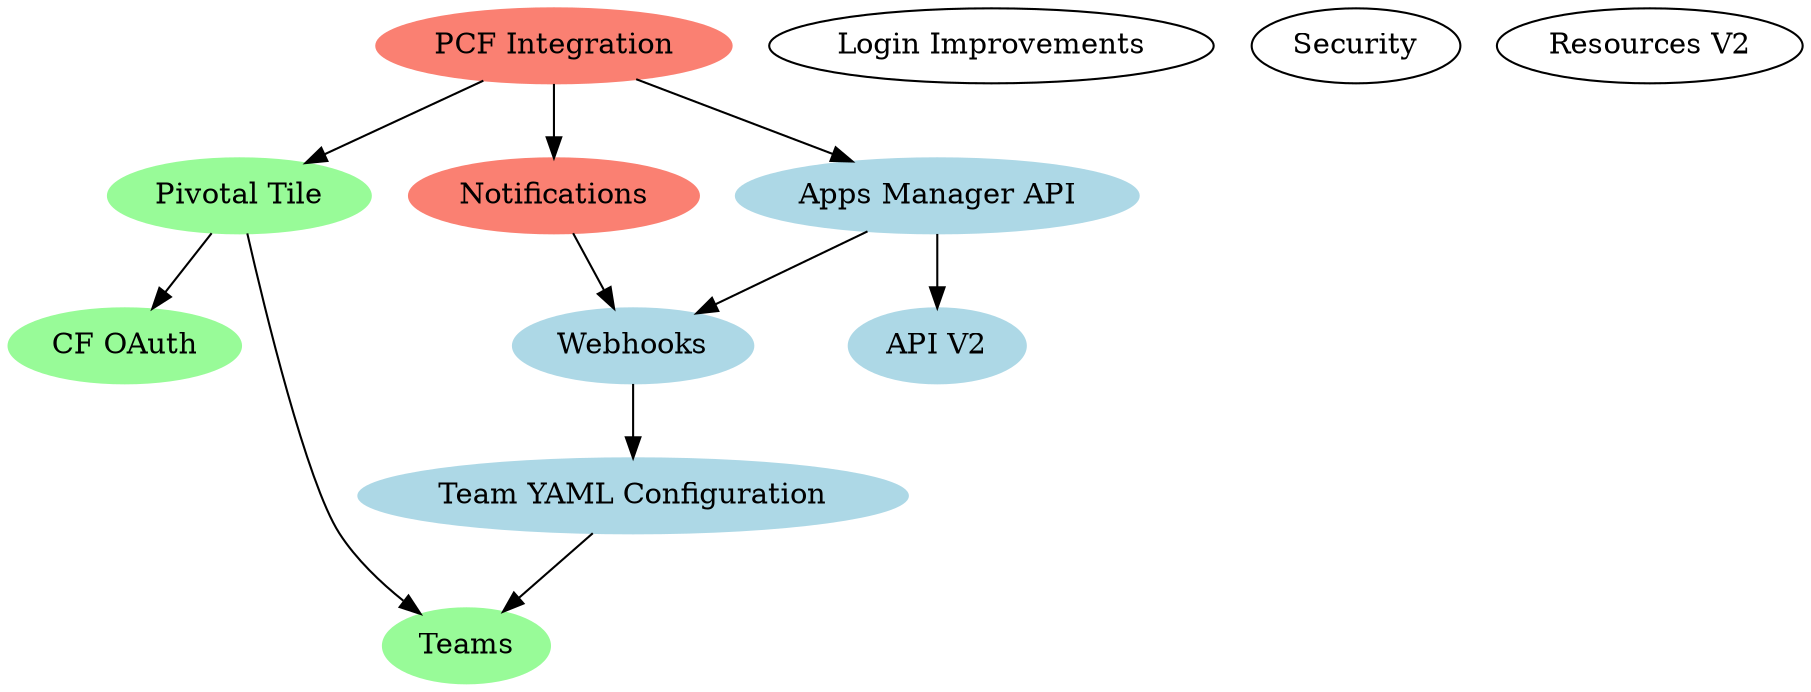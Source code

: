 digraph G {
  subgraph v11 {
    node [style=filled, color=palegreen]

    "Pivotal Tile" -> "CF OAuth"
    "Pivotal Tile" -> "Teams"
  }

  subgraph v12 {
    node [style=filled, color=lightblue]

    "Team YAML Configuration" -> "Teams"
    "Webhooks" -> "Team YAML Configuration"
    "Apps Manager API" -> "API V2"
    "Apps Manager API" -> "Webhooks"
  }

  subgraph v13 {
    node [style=filled, color=salmon]

    "Notifications" -> "Webhooks"

    "PCF Integration" -> "Pivotal Tile"
    "PCF Integration" -> "Notifications"
    "PCF Integration" -> "Apps Manager API"
  }

  "Login Improvements"
  "Security"
  "Resources V2"
}

